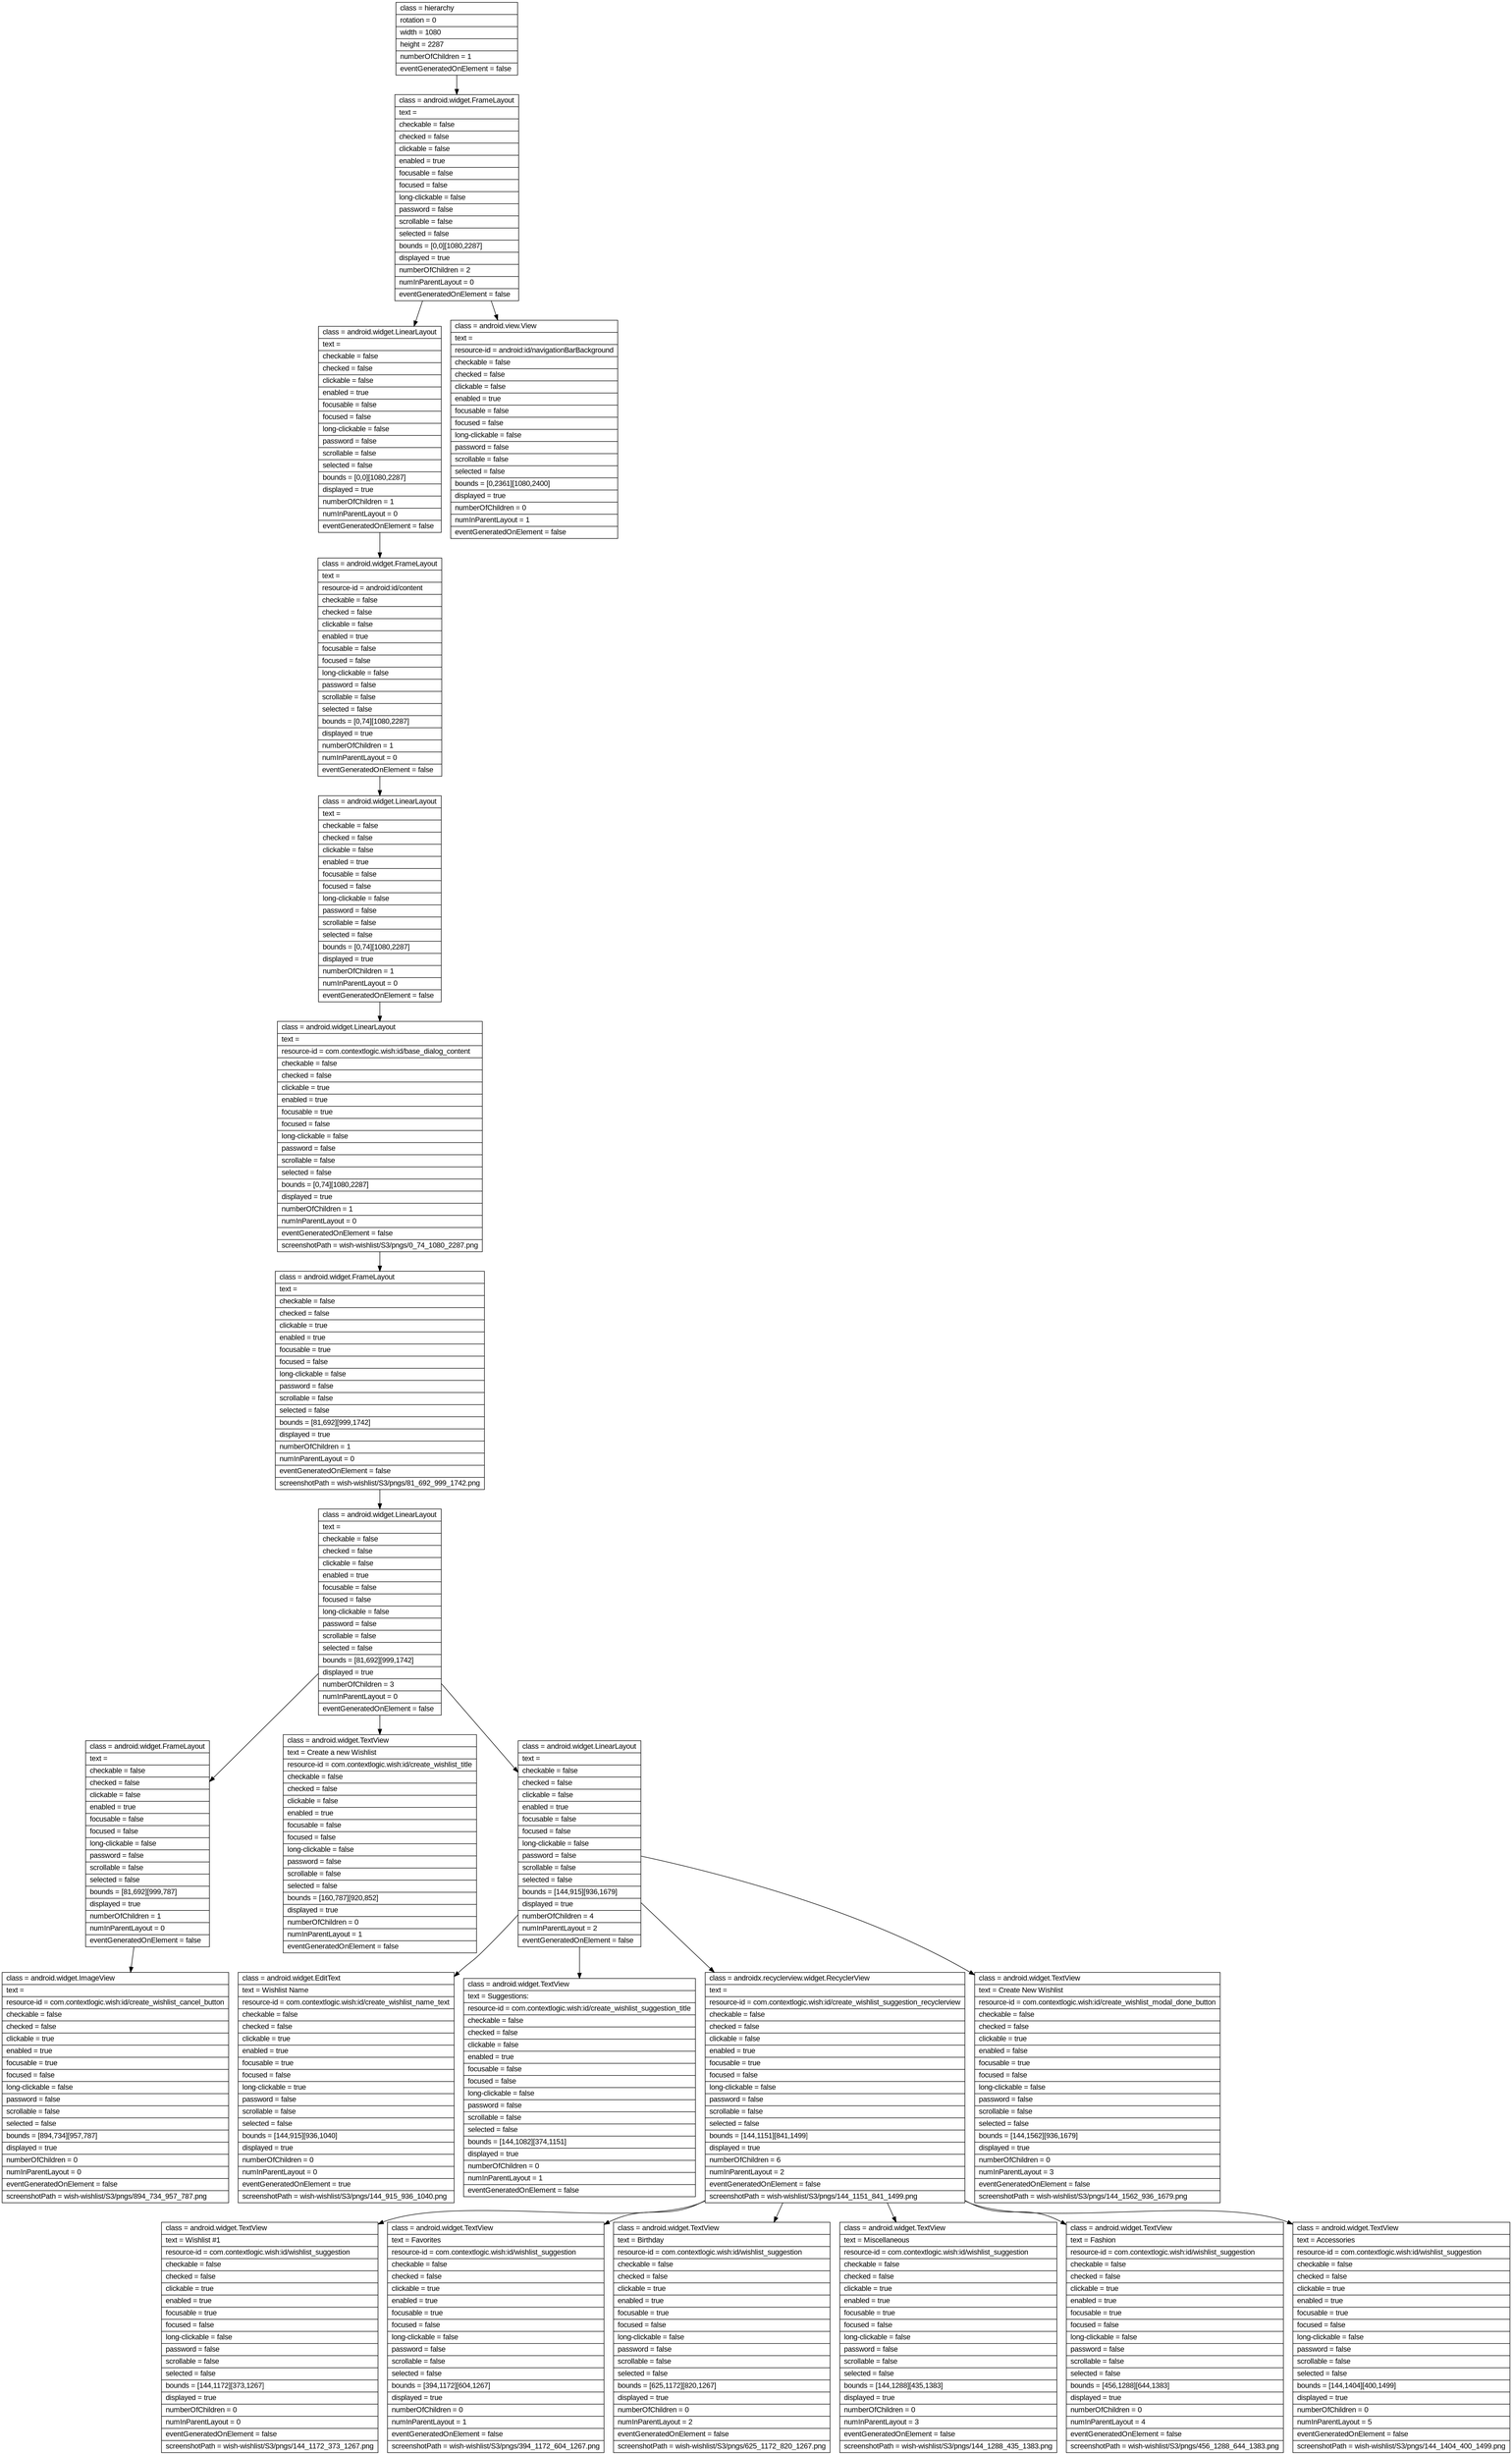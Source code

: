 digraph Layout {

	node [shape=record fontname=Arial];

	0	[label="{class = hierarchy\l|rotation = 0\l|width = 1080\l|height = 2287\l|numberOfChildren = 1\l|eventGeneratedOnElement = false \l}"]
	1	[label="{class = android.widget.FrameLayout\l|text = \l|checkable = false\l|checked = false\l|clickable = false\l|enabled = true\l|focusable = false\l|focused = false\l|long-clickable = false\l|password = false\l|scrollable = false\l|selected = false\l|bounds = [0,0][1080,2287]\l|displayed = true\l|numberOfChildren = 2\l|numInParentLayout = 0\l|eventGeneratedOnElement = false \l}"]
	2	[label="{class = android.widget.LinearLayout\l|text = \l|checkable = false\l|checked = false\l|clickable = false\l|enabled = true\l|focusable = false\l|focused = false\l|long-clickable = false\l|password = false\l|scrollable = false\l|selected = false\l|bounds = [0,0][1080,2287]\l|displayed = true\l|numberOfChildren = 1\l|numInParentLayout = 0\l|eventGeneratedOnElement = false \l}"]
	3	[label="{class = android.view.View\l|text = \l|resource-id = android:id/navigationBarBackground\l|checkable = false\l|checked = false\l|clickable = false\l|enabled = true\l|focusable = false\l|focused = false\l|long-clickable = false\l|password = false\l|scrollable = false\l|selected = false\l|bounds = [0,2361][1080,2400]\l|displayed = true\l|numberOfChildren = 0\l|numInParentLayout = 1\l|eventGeneratedOnElement = false \l}"]
	4	[label="{class = android.widget.FrameLayout\l|text = \l|resource-id = android:id/content\l|checkable = false\l|checked = false\l|clickable = false\l|enabled = true\l|focusable = false\l|focused = false\l|long-clickable = false\l|password = false\l|scrollable = false\l|selected = false\l|bounds = [0,74][1080,2287]\l|displayed = true\l|numberOfChildren = 1\l|numInParentLayout = 0\l|eventGeneratedOnElement = false \l}"]
	5	[label="{class = android.widget.LinearLayout\l|text = \l|checkable = false\l|checked = false\l|clickable = false\l|enabled = true\l|focusable = false\l|focused = false\l|long-clickable = false\l|password = false\l|scrollable = false\l|selected = false\l|bounds = [0,74][1080,2287]\l|displayed = true\l|numberOfChildren = 1\l|numInParentLayout = 0\l|eventGeneratedOnElement = false \l}"]
	6	[label="{class = android.widget.LinearLayout\l|text = \l|resource-id = com.contextlogic.wish:id/base_dialog_content\l|checkable = false\l|checked = false\l|clickable = true\l|enabled = true\l|focusable = true\l|focused = false\l|long-clickable = false\l|password = false\l|scrollable = false\l|selected = false\l|bounds = [0,74][1080,2287]\l|displayed = true\l|numberOfChildren = 1\l|numInParentLayout = 0\l|eventGeneratedOnElement = false \l|screenshotPath = wish-wishlist/S3/pngs/0_74_1080_2287.png\l}"]
	7	[label="{class = android.widget.FrameLayout\l|text = \l|checkable = false\l|checked = false\l|clickable = true\l|enabled = true\l|focusable = true\l|focused = false\l|long-clickable = false\l|password = false\l|scrollable = false\l|selected = false\l|bounds = [81,692][999,1742]\l|displayed = true\l|numberOfChildren = 1\l|numInParentLayout = 0\l|eventGeneratedOnElement = false \l|screenshotPath = wish-wishlist/S3/pngs/81_692_999_1742.png\l}"]
	8	[label="{class = android.widget.LinearLayout\l|text = \l|checkable = false\l|checked = false\l|clickable = false\l|enabled = true\l|focusable = false\l|focused = false\l|long-clickable = false\l|password = false\l|scrollable = false\l|selected = false\l|bounds = [81,692][999,1742]\l|displayed = true\l|numberOfChildren = 3\l|numInParentLayout = 0\l|eventGeneratedOnElement = false \l}"]
	9	[label="{class = android.widget.FrameLayout\l|text = \l|checkable = false\l|checked = false\l|clickable = false\l|enabled = true\l|focusable = false\l|focused = false\l|long-clickable = false\l|password = false\l|scrollable = false\l|selected = false\l|bounds = [81,692][999,787]\l|displayed = true\l|numberOfChildren = 1\l|numInParentLayout = 0\l|eventGeneratedOnElement = false \l}"]
	10	[label="{class = android.widget.TextView\l|text = Create a new Wishlist\l|resource-id = com.contextlogic.wish:id/create_wishlist_title\l|checkable = false\l|checked = false\l|clickable = false\l|enabled = true\l|focusable = false\l|focused = false\l|long-clickable = false\l|password = false\l|scrollable = false\l|selected = false\l|bounds = [160,787][920,852]\l|displayed = true\l|numberOfChildren = 0\l|numInParentLayout = 1\l|eventGeneratedOnElement = false \l}"]
	11	[label="{class = android.widget.LinearLayout\l|text = \l|checkable = false\l|checked = false\l|clickable = false\l|enabled = true\l|focusable = false\l|focused = false\l|long-clickable = false\l|password = false\l|scrollable = false\l|selected = false\l|bounds = [144,915][936,1679]\l|displayed = true\l|numberOfChildren = 4\l|numInParentLayout = 2\l|eventGeneratedOnElement = false \l}"]
	12	[label="{class = android.widget.ImageView\l|text = \l|resource-id = com.contextlogic.wish:id/create_wishlist_cancel_button\l|checkable = false\l|checked = false\l|clickable = true\l|enabled = true\l|focusable = true\l|focused = false\l|long-clickable = false\l|password = false\l|scrollable = false\l|selected = false\l|bounds = [894,734][957,787]\l|displayed = true\l|numberOfChildren = 0\l|numInParentLayout = 0\l|eventGeneratedOnElement = false \l|screenshotPath = wish-wishlist/S3/pngs/894_734_957_787.png\l}"]
	13	[label="{class = android.widget.EditText\l|text = Wishlist Name\l|resource-id = com.contextlogic.wish:id/create_wishlist_name_text\l|checkable = false\l|checked = false\l|clickable = true\l|enabled = true\l|focusable = true\l|focused = false\l|long-clickable = true\l|password = false\l|scrollable = false\l|selected = false\l|bounds = [144,915][936,1040]\l|displayed = true\l|numberOfChildren = 0\l|numInParentLayout = 0\l|eventGeneratedOnElement = true \l|screenshotPath = wish-wishlist/S3/pngs/144_915_936_1040.png\l}"]
	14	[label="{class = android.widget.TextView\l|text = Suggestions:\l|resource-id = com.contextlogic.wish:id/create_wishlist_suggestion_title\l|checkable = false\l|checked = false\l|clickable = false\l|enabled = true\l|focusable = false\l|focused = false\l|long-clickable = false\l|password = false\l|scrollable = false\l|selected = false\l|bounds = [144,1082][374,1151]\l|displayed = true\l|numberOfChildren = 0\l|numInParentLayout = 1\l|eventGeneratedOnElement = false \l}"]
	15	[label="{class = androidx.recyclerview.widget.RecyclerView\l|text = \l|resource-id = com.contextlogic.wish:id/create_wishlist_suggestion_recyclerview\l|checkable = false\l|checked = false\l|clickable = false\l|enabled = true\l|focusable = true\l|focused = false\l|long-clickable = false\l|password = false\l|scrollable = false\l|selected = false\l|bounds = [144,1151][841,1499]\l|displayed = true\l|numberOfChildren = 6\l|numInParentLayout = 2\l|eventGeneratedOnElement = false \l|screenshotPath = wish-wishlist/S3/pngs/144_1151_841_1499.png\l}"]
	16	[label="{class = android.widget.TextView\l|text = Create New Wishlist\l|resource-id = com.contextlogic.wish:id/create_wishlist_modal_done_button\l|checkable = false\l|checked = false\l|clickable = true\l|enabled = false\l|focusable = true\l|focused = false\l|long-clickable = false\l|password = false\l|scrollable = false\l|selected = false\l|bounds = [144,1562][936,1679]\l|displayed = true\l|numberOfChildren = 0\l|numInParentLayout = 3\l|eventGeneratedOnElement = false \l|screenshotPath = wish-wishlist/S3/pngs/144_1562_936_1679.png\l}"]
	17	[label="{class = android.widget.TextView\l|text = Wishlist #1\l|resource-id = com.contextlogic.wish:id/wishlist_suggestion\l|checkable = false\l|checked = false\l|clickable = true\l|enabled = true\l|focusable = true\l|focused = false\l|long-clickable = false\l|password = false\l|scrollable = false\l|selected = false\l|bounds = [144,1172][373,1267]\l|displayed = true\l|numberOfChildren = 0\l|numInParentLayout = 0\l|eventGeneratedOnElement = false \l|screenshotPath = wish-wishlist/S3/pngs/144_1172_373_1267.png\l}"]
	18	[label="{class = android.widget.TextView\l|text = Favorites\l|resource-id = com.contextlogic.wish:id/wishlist_suggestion\l|checkable = false\l|checked = false\l|clickable = true\l|enabled = true\l|focusable = true\l|focused = false\l|long-clickable = false\l|password = false\l|scrollable = false\l|selected = false\l|bounds = [394,1172][604,1267]\l|displayed = true\l|numberOfChildren = 0\l|numInParentLayout = 1\l|eventGeneratedOnElement = false \l|screenshotPath = wish-wishlist/S3/pngs/394_1172_604_1267.png\l}"]
	19	[label="{class = android.widget.TextView\l|text = Birthday\l|resource-id = com.contextlogic.wish:id/wishlist_suggestion\l|checkable = false\l|checked = false\l|clickable = true\l|enabled = true\l|focusable = true\l|focused = false\l|long-clickable = false\l|password = false\l|scrollable = false\l|selected = false\l|bounds = [625,1172][820,1267]\l|displayed = true\l|numberOfChildren = 0\l|numInParentLayout = 2\l|eventGeneratedOnElement = false \l|screenshotPath = wish-wishlist/S3/pngs/625_1172_820_1267.png\l}"]
	20	[label="{class = android.widget.TextView\l|text = Miscellaneous\l|resource-id = com.contextlogic.wish:id/wishlist_suggestion\l|checkable = false\l|checked = false\l|clickable = true\l|enabled = true\l|focusable = true\l|focused = false\l|long-clickable = false\l|password = false\l|scrollable = false\l|selected = false\l|bounds = [144,1288][435,1383]\l|displayed = true\l|numberOfChildren = 0\l|numInParentLayout = 3\l|eventGeneratedOnElement = false \l|screenshotPath = wish-wishlist/S3/pngs/144_1288_435_1383.png\l}"]
	21	[label="{class = android.widget.TextView\l|text = Fashion\l|resource-id = com.contextlogic.wish:id/wishlist_suggestion\l|checkable = false\l|checked = false\l|clickable = true\l|enabled = true\l|focusable = true\l|focused = false\l|long-clickable = false\l|password = false\l|scrollable = false\l|selected = false\l|bounds = [456,1288][644,1383]\l|displayed = true\l|numberOfChildren = 0\l|numInParentLayout = 4\l|eventGeneratedOnElement = false \l|screenshotPath = wish-wishlist/S3/pngs/456_1288_644_1383.png\l}"]
	22	[label="{class = android.widget.TextView\l|text = Accessories\l|resource-id = com.contextlogic.wish:id/wishlist_suggestion\l|checkable = false\l|checked = false\l|clickable = true\l|enabled = true\l|focusable = true\l|focused = false\l|long-clickable = false\l|password = false\l|scrollable = false\l|selected = false\l|bounds = [144,1404][400,1499]\l|displayed = true\l|numberOfChildren = 0\l|numInParentLayout = 5\l|eventGeneratedOnElement = false \l|screenshotPath = wish-wishlist/S3/pngs/144_1404_400_1499.png\l}"]


	0 -> 1
	1 -> 2
	1 -> 3
	2 -> 4
	4 -> 5
	5 -> 6
	6 -> 7
	7 -> 8
	8 -> 9
	8 -> 10
	8 -> 11
	9 -> 12
	11 -> 13
	11 -> 14
	11 -> 15
	11 -> 16
	15 -> 17
	15 -> 18
	15 -> 19
	15 -> 20
	15 -> 21
	15 -> 22


}